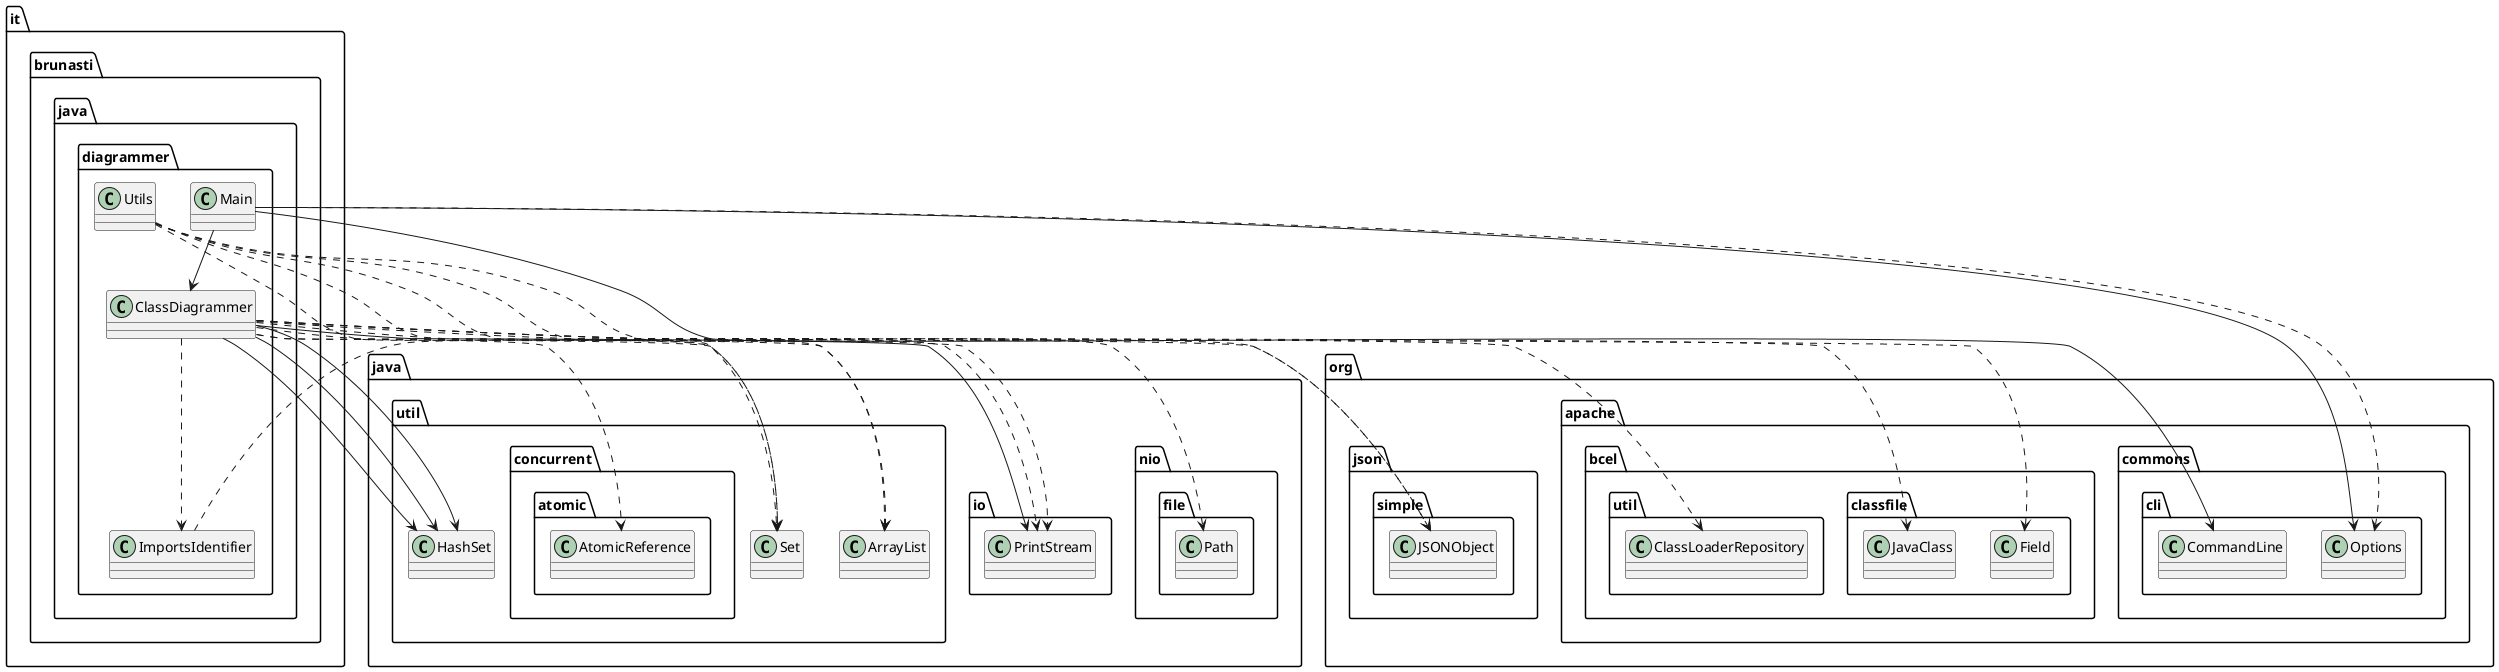 @startuml
'https://plantuml.com/class-diagram

' GENERATE CLASS DIAGRAM ===========
' Generator       : it.brunasti.java.diagrammer.ClassDiagrammer
' Path            : [./target/classes]
' Configuration   : []
' Generated at    : Fri Mar 29 12:10:16 CET 2024



' CLASSES =======
class it.brunasti.java.diagrammer.ClassDiagrammer
class it.brunasti.java.diagrammer.Utils
class it.brunasti.java.diagrammer.Main
class it.brunasti.java.diagrammer.ImportsIdentifier

' INHERITANCES =======

' IMPLEMENT INTERFACE =======

' FIELDS =======
it.brunasti.java.diagrammer.ClassDiagrammer --> java.io.PrintStream
it.brunasti.java.diagrammer.ClassDiagrammer --> java.util.HashSet
it.brunasti.java.diagrammer.ClassDiagrammer --> java.util.HashSet
it.brunasti.java.diagrammer.ClassDiagrammer --> java.util.HashSet
it.brunasti.java.diagrammer.Main --> org.apache.commons.cli.CommandLine
it.brunasti.java.diagrammer.Main --> it.brunasti.java.diagrammer.ClassDiagrammer
it.brunasti.java.diagrammer.Main --> org.apache.commons.cli.Options

' USES =======
it.brunasti.java.diagrammer.ClassDiagrammer ..> java.io.PrintStream
it.brunasti.java.diagrammer.ClassDiagrammer ..> java.util.Set
it.brunasti.java.diagrammer.ClassDiagrammer ..> org.json.simple.JSONObject
it.brunasti.java.diagrammer.ClassDiagrammer ..> org.apache.bcel.classfile.JavaClass
it.brunasti.java.diagrammer.ClassDiagrammer ..> org.apache.bcel.classfile.Field
it.brunasti.java.diagrammer.ClassDiagrammer ..> java.util.ArrayList
it.brunasti.java.diagrammer.ClassDiagrammer ..> org.apache.bcel.util.ClassLoaderRepository
it.brunasti.java.diagrammer.ClassDiagrammer ..> it.brunasti.java.diagrammer.ImportsIdentifier
it.brunasti.java.diagrammer.ClassDiagrammer ..> java.util.concurrent.atomic.AtomicReference
it.brunasti.java.diagrammer.Utils ..> java.io.PrintStream
it.brunasti.java.diagrammer.Utils ..> java.util.ArrayList
it.brunasti.java.diagrammer.Utils ..> java.util.Set
it.brunasti.java.diagrammer.Utils ..> org.json.simple.JSONObject
it.brunasti.java.diagrammer.Utils ..> java.nio.file.Path
it.brunasti.java.diagrammer.Main ..> org.apache.commons.cli.Options
it.brunasti.java.diagrammer.ImportsIdentifier ..> java.util.Set

' IMPORTS =======
' Java Files Path : 


@enduml
